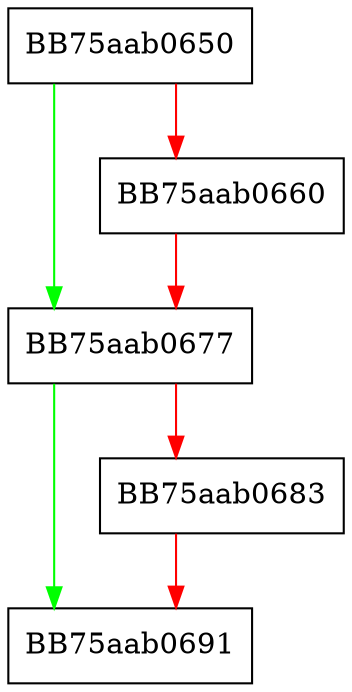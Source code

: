 digraph CleanOffregLibInternal {
  node [shape="box"];
  graph [splines=ortho];
  BB75aab0650 -> BB75aab0677 [color="green"];
  BB75aab0650 -> BB75aab0660 [color="red"];
  BB75aab0660 -> BB75aab0677 [color="red"];
  BB75aab0677 -> BB75aab0691 [color="green"];
  BB75aab0677 -> BB75aab0683 [color="red"];
  BB75aab0683 -> BB75aab0691 [color="red"];
}